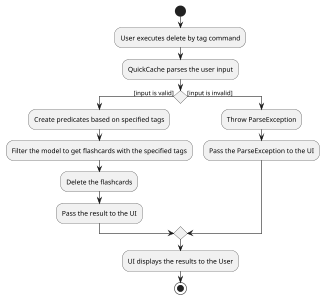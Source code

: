 @startuml
scale max 300 height

start

:User executes delete by tag command;
:QuickCache parses the user input;
if () then ([input is valid])
    :Create predicates based on specified tags;
    :Filter the model to get flashcards with the specified tags;
    :Delete the flashcards;
    :Pass the result to the UI;
else ([input is invalid])
    :Throw ParseException;
    :Pass the ParseException to the UI;
endif
:UI displays the results to the User;

stop
@enduml
